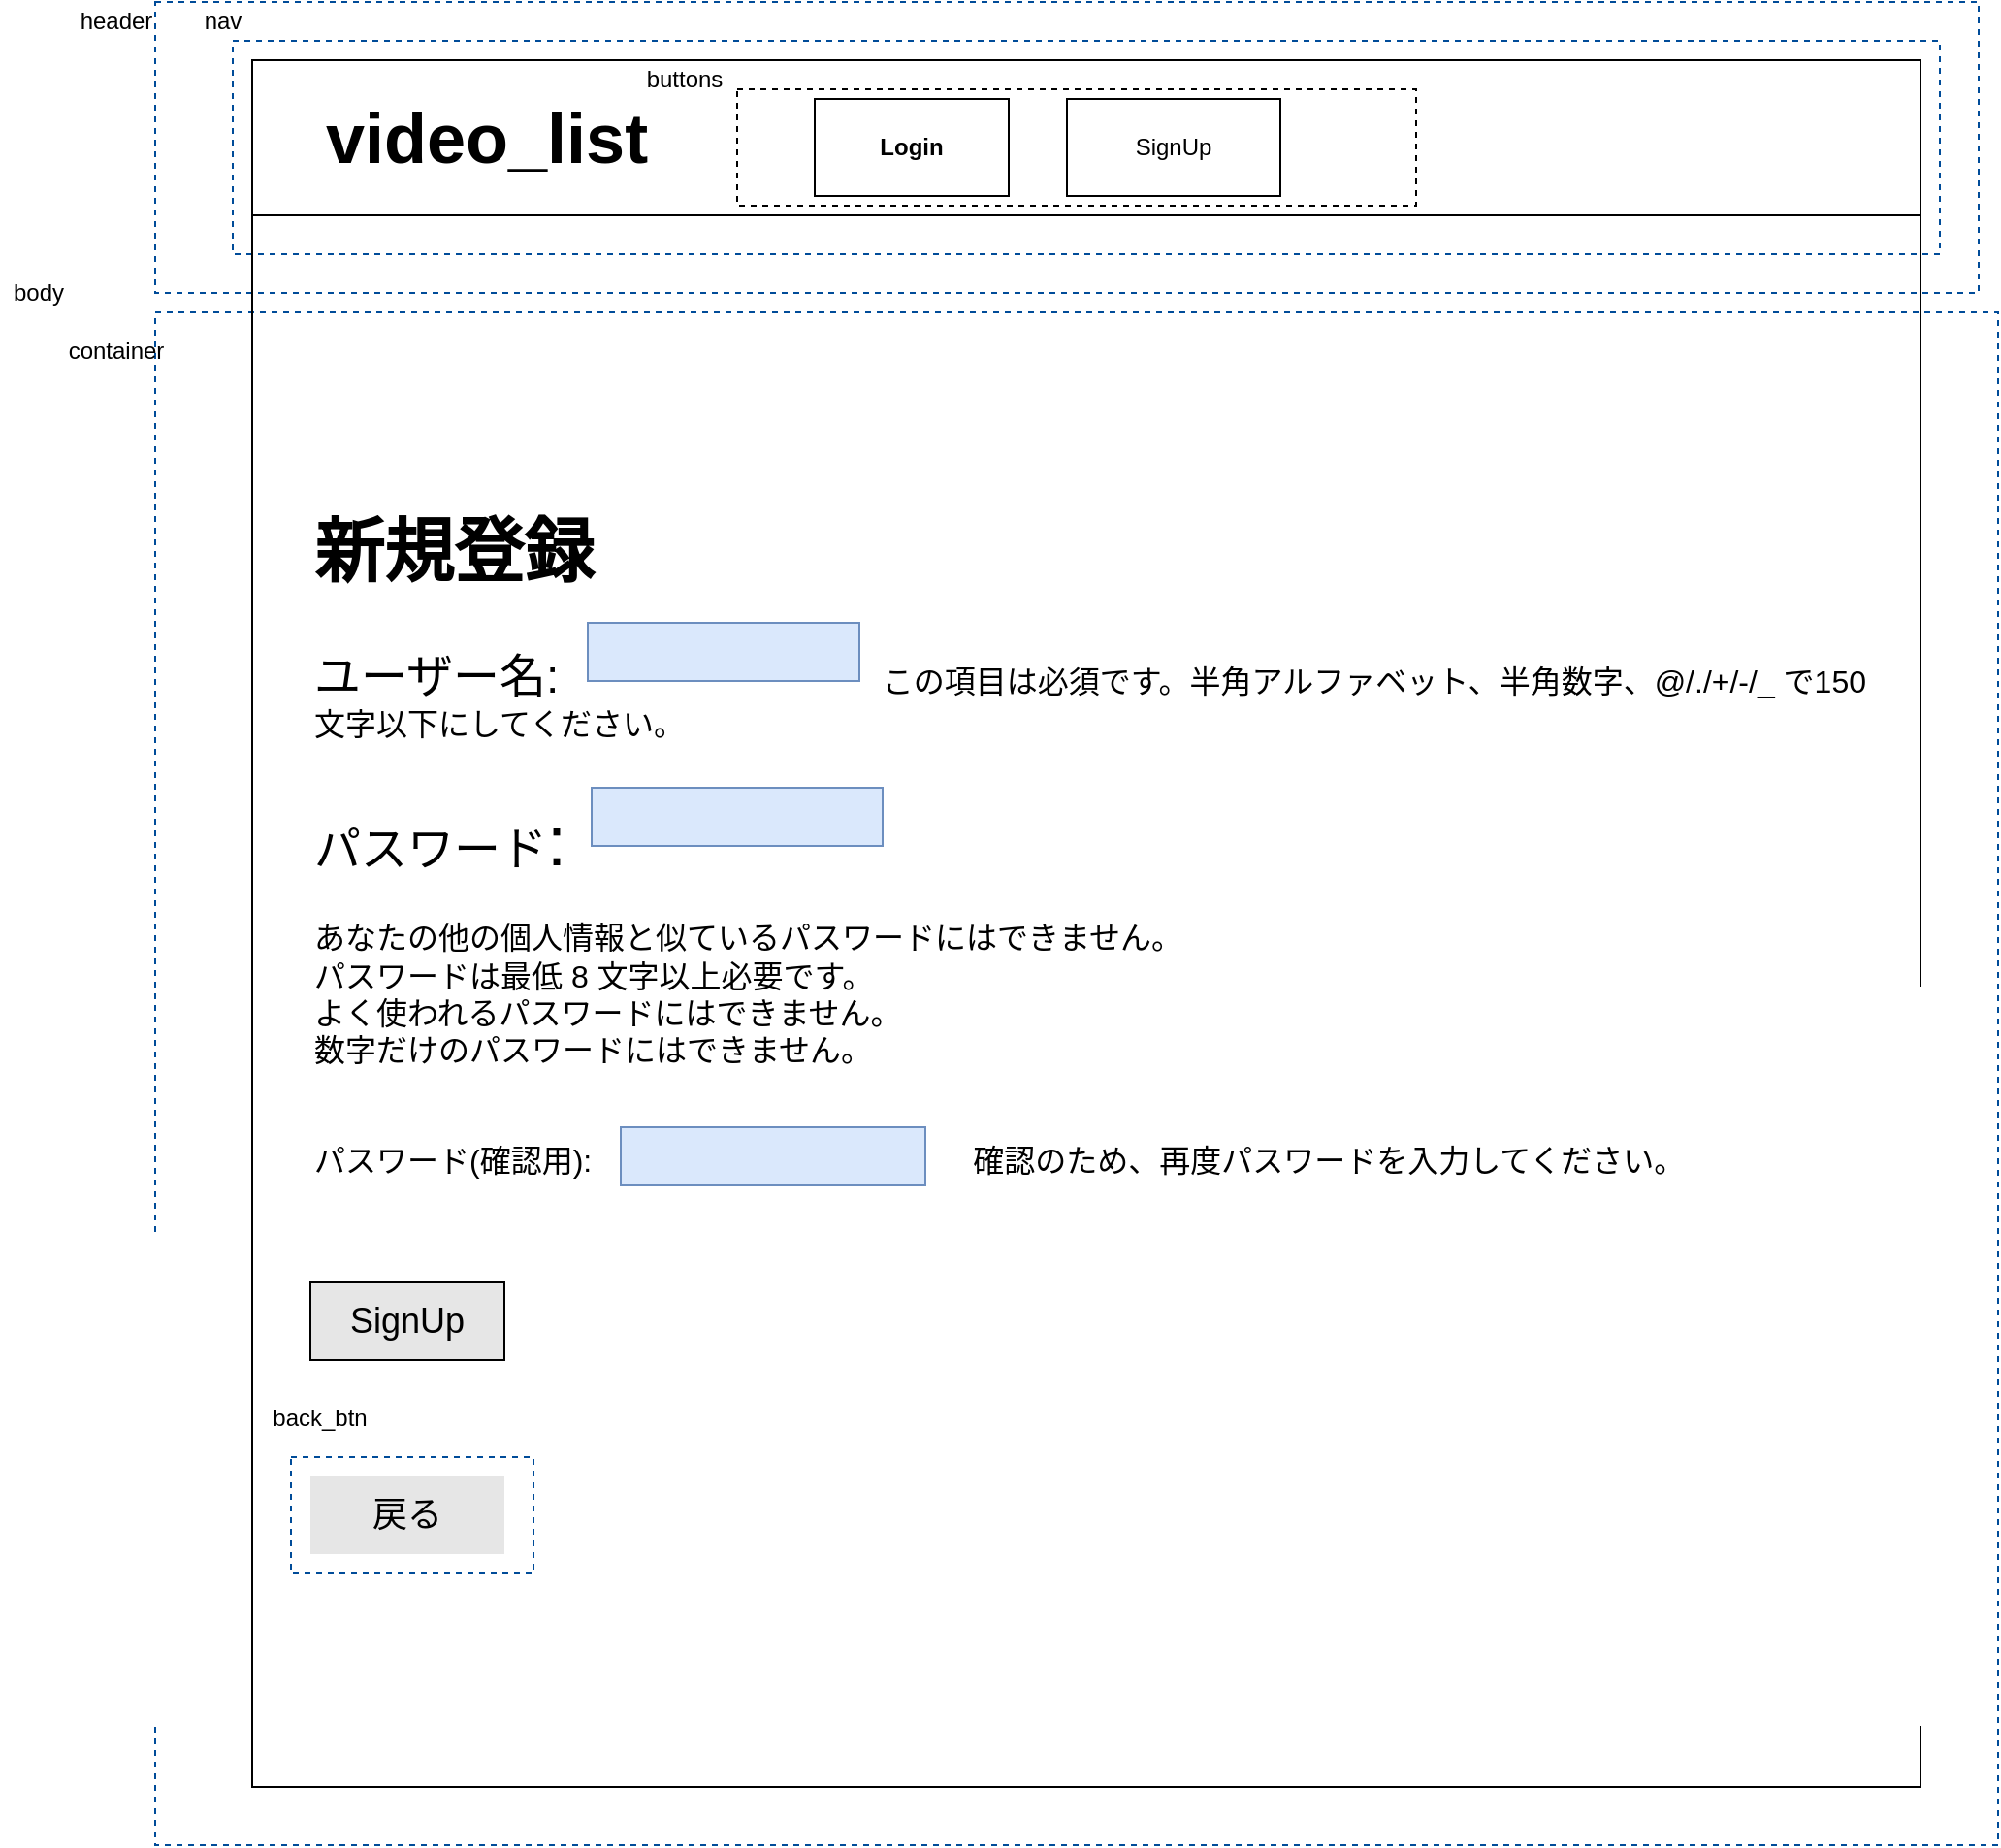 <mxfile version="14.6.13" type="device"><diagram id="qV4Y1ibvRHWzE1QoIarS" name="ページ1"><mxGraphModel dx="1086" dy="1795" grid="1" gridSize="10" guides="1" tooltips="1" connect="1" arrows="1" fold="1" page="1" pageScale="1" pageWidth="827" pageHeight="1169" math="0" shadow="0"><root><mxCell id="0"/><mxCell id="1" parent="0"/><mxCell id="JnhSFOKj9GDTMDjTWT9U-2" value="" style="rounded=0;whiteSpace=wrap;html=1;fillColor=none;dashed=1;strokeColor=#004C99;" parent="1" vertex="1"><mxGeometry x="180" y="-1090" width="880" height="110" as="geometry"/></mxCell><mxCell id="41ih9-w9jSs7INL_MtGD-37" value="" style="rounded=0;whiteSpace=wrap;html=1;dashed=1;strokeColor=#004C99;fillColor=none;" parent="1" vertex="1"><mxGeometry x="140" y="-950" width="950" height="790" as="geometry"/></mxCell><mxCell id="I7rOyrZ6eFtK7RTUY1JB-2" value="&lt;div&gt;&lt;font style=&quot;font-size: 24px&quot;&gt;&lt;br&gt;&lt;/font&gt;&lt;/div&gt;&lt;div&gt;&lt;b&gt;&lt;font style=&quot;font-size: 36px&quot;&gt;新規登録&lt;/font&gt;&lt;/b&gt;&lt;/div&gt;&lt;div&gt;&lt;font style=&quot;font-size: 24px&quot;&gt;&lt;br&gt;&lt;/font&gt;&lt;/div&gt;&lt;div&gt;&lt;font style=&quot;font-size: 24px&quot;&gt;ユーザー名:&amp;nbsp; &amp;nbsp; &amp;nbsp; &amp;nbsp; &amp;nbsp; &amp;nbsp; &amp;nbsp; &amp;nbsp; &amp;nbsp; &amp;nbsp; &amp;nbsp; &amp;nbsp; &amp;nbsp;&lt;/font&gt;&lt;span style=&quot;font-size: medium&quot;&gt;この項目は必須です。半角アルファベット、&lt;/span&gt;&lt;span style=&quot;font-size: medium&quot;&gt;半角数字、@/./+/-/_ で150文字以下にしてください。&lt;/span&gt;&lt;/div&gt;&lt;div&gt;&lt;font style=&quot;font-size: 24px&quot;&gt;&lt;br&gt;&lt;/font&gt;&lt;/div&gt;&lt;div&gt;&lt;font&gt;&lt;font style=&quot;font-size: 24px&quot;&gt;パスワード&lt;/font&gt;&lt;span style=&quot;font-size: 36px&quot;&gt;:&amp;nbsp;&lt;/span&gt;&lt;/font&gt;&lt;/div&gt;&lt;div&gt;&lt;font size=&quot;3&quot;&gt;&lt;br&gt;&lt;/font&gt;&lt;/div&gt;&lt;div&gt;&lt;font size=&quot;3&quot;&gt;あなたの他の個人情報と似ているパスワードにはできません。&lt;/font&gt;&lt;/div&gt;&lt;div&gt;&lt;font size=&quot;3&quot;&gt;パスワードは最低 8 文字以上必要です。&lt;/font&gt;&lt;/div&gt;&lt;div&gt;&lt;font size=&quot;3&quot;&gt;よく使われるパスワードにはできません。&lt;/font&gt;&lt;/div&gt;&lt;div&gt;&lt;font size=&quot;3&quot;&gt;数字だけのパスワードにはできません。&lt;/font&gt;&lt;/div&gt;&lt;div&gt;&lt;font size=&quot;3&quot;&gt;&lt;br&gt;&lt;/font&gt;&lt;/div&gt;&lt;div&gt;&lt;font size=&quot;3&quot;&gt;&lt;br&gt;&lt;/font&gt;&lt;/div&gt;&lt;div&gt;&lt;font size=&quot;3&quot;&gt;パスワード(確認用): 　　　　　　　　　　　　&lt;/font&gt;&lt;span style=&quot;font-size: medium&quot;&gt;確認のため、再度パスワードを入力してください。&lt;/span&gt;&lt;/div&gt;" style="text;html=1;strokeColor=none;fillColor=none;align=left;verticalAlign=middle;whiteSpace=wrap;rounded=0;" parent="1" vertex="1"><mxGeometry x="220" y="-910" width="810" height="440" as="geometry"/></mxCell><mxCell id="41ih9-w9jSs7INL_MtGD-24" value="" style="rounded=0;whiteSpace=wrap;html=1;fillColor=none;dashed=1;strokeColor=#004C99;" parent="1" vertex="1"><mxGeometry x="140" y="-1110" width="940" height="150" as="geometry"/></mxCell><mxCell id="41ih9-w9jSs7INL_MtGD-1" value="&lt;font style=&quot;font-size: 36px&quot;&gt;&lt;b&gt;　video_list&lt;/b&gt;&lt;/font&gt;" style="rounded=0;whiteSpace=wrap;html=1;align=left;" parent="1" vertex="1"><mxGeometry x="190" y="-1080" width="860" height="80" as="geometry"/></mxCell><mxCell id="JnhSFOKj9GDTMDjTWT9U-6" value="" style="rounded=0;whiteSpace=wrap;html=1;dashed=1;strokeColor=#000000;fillColor=none;" parent="1" vertex="1"><mxGeometry x="440" y="-1065" width="350" height="60" as="geometry"/></mxCell><mxCell id="41ih9-w9jSs7INL_MtGD-33" value="header" style="text;html=1;strokeColor=none;fillColor=none;align=center;verticalAlign=middle;whiteSpace=wrap;rounded=0;dashed=1;" parent="1" vertex="1"><mxGeometry x="100" y="-1110" width="40" height="20" as="geometry"/></mxCell><mxCell id="41ih9-w9jSs7INL_MtGD-38" value="body" style="text;html=1;strokeColor=none;fillColor=none;align=center;verticalAlign=middle;whiteSpace=wrap;rounded=0;dashed=1;" parent="1" vertex="1"><mxGeometry x="60" y="-970" width="40" height="20" as="geometry"/></mxCell><mxCell id="1c0NNwxKIvy2WAwoOnhW-1" value="&lt;b&gt;Login&lt;/b&gt;" style="rounded=0;whiteSpace=wrap;html=1;" parent="1" vertex="1"><mxGeometry x="480" y="-1060" width="100" height="50" as="geometry"/></mxCell><mxCell id="1c0NNwxKIvy2WAwoOnhW-2" value="SignUp" style="rounded=0;whiteSpace=wrap;html=1;" parent="1" vertex="1"><mxGeometry x="610" y="-1060" width="110" height="50" as="geometry"/></mxCell><mxCell id="JnhSFOKj9GDTMDjTWT9U-5" value="nav" style="text;html=1;strokeColor=none;fillColor=none;align=center;verticalAlign=middle;whiteSpace=wrap;rounded=0;dashed=1;" parent="1" vertex="1"><mxGeometry x="90" y="-1110" width="170" height="20" as="geometry"/></mxCell><mxCell id="JnhSFOKj9GDTMDjTWT9U-8" value="buttons" style="text;html=1;strokeColor=none;fillColor=none;align=center;verticalAlign=middle;whiteSpace=wrap;rounded=0;dashed=1;" parent="1" vertex="1"><mxGeometry x="393" y="-1080" width="40" height="20" as="geometry"/></mxCell><mxCell id="JnhSFOKj9GDTMDjTWT9U-9" value="container" style="text;html=1;strokeColor=none;fillColor=none;align=center;verticalAlign=middle;whiteSpace=wrap;rounded=0;dashed=1;" parent="1" vertex="1"><mxGeometry x="100" y="-940" width="40" height="20" as="geometry"/></mxCell><mxCell id="GG8lu8zeOb_OtVjyrV0J-2" value="&lt;font style=&quot;font-size: 18px&quot;&gt;SignUp&lt;/font&gt;" style="rounded=0;whiteSpace=wrap;html=1;fillColor=#E6E6E6;" parent="1" vertex="1"><mxGeometry x="220" y="-450" width="100" height="40" as="geometry"/></mxCell><mxCell id="3qnezxjQOXLFtNtMAWVX-4" value="" style="rounded=0;whiteSpace=wrap;html=1;fillColor=#dae8fc;strokeColor=#6c8ebf;" parent="1" vertex="1"><mxGeometry x="363" y="-790" width="140" height="30" as="geometry"/></mxCell><mxCell id="3qnezxjQOXLFtNtMAWVX-5" value="" style="rounded=0;whiteSpace=wrap;html=1;fillColor=#dae8fc;strokeColor=#6c8ebf;" parent="1" vertex="1"><mxGeometry x="365" y="-705" width="150" height="30" as="geometry"/></mxCell><mxCell id="I7rOyrZ6eFtK7RTUY1JB-3" value="" style="rounded=0;whiteSpace=wrap;html=1;fillColor=#dae8fc;strokeColor=#6c8ebf;" parent="1" vertex="1"><mxGeometry x="380" y="-530" width="157" height="30" as="geometry"/></mxCell><mxCell id="QtA4F_PtnTwBjaCPUFTA-1" value="&lt;font style=&quot;font-size: 18px&quot;&gt;戻る&lt;/font&gt;" style="rounded=0;whiteSpace=wrap;html=1;fillColor=#E6E6E6;strokeColor=none;" parent="1" vertex="1"><mxGeometry x="220" y="-350" width="100" height="40" as="geometry"/></mxCell><mxCell id="QtA4F_PtnTwBjaCPUFTA-2" value="" style="rounded=0;whiteSpace=wrap;html=1;dashed=1;fillColor=none;strokeColor=#004C99;" parent="1" vertex="1"><mxGeometry x="210" y="-360" width="125" height="60" as="geometry"/></mxCell><mxCell id="QtA4F_PtnTwBjaCPUFTA-3" value="back_btn" style="text;html=1;strokeColor=none;fillColor=none;align=center;verticalAlign=middle;whiteSpace=wrap;rounded=0;dashed=1;" parent="1" vertex="1"><mxGeometry x="200" y="-390" width="50" height="20" as="geometry"/></mxCell><mxCell id="nlrCHxi0eqULh0RtDioR-1" value="" style="rounded=0;whiteSpace=wrap;html=1;fillColor=none;" vertex="1" parent="1"><mxGeometry x="190" y="-1080" width="860" height="890" as="geometry"/></mxCell></root></mxGraphModel></diagram></mxfile>